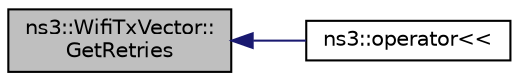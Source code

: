 digraph "ns3::WifiTxVector::GetRetries"
{
  edge [fontname="Helvetica",fontsize="10",labelfontname="Helvetica",labelfontsize="10"];
  node [fontname="Helvetica",fontsize="10",shape=record];
  rankdir="LR";
  Node1 [label="ns3::WifiTxVector::\lGetRetries",height=0.2,width=0.4,color="black", fillcolor="grey75", style="filled", fontcolor="black"];
  Node1 -> Node2 [dir="back",color="midnightblue",fontsize="10",style="solid"];
  Node2 [label="ns3::operator\<\<",height=0.2,width=0.4,color="black", fillcolor="white", style="filled",URL="$d7/d2e/namespacens3.html#a3a8fb206e33137628bb0105dac8bbf33"];
}
